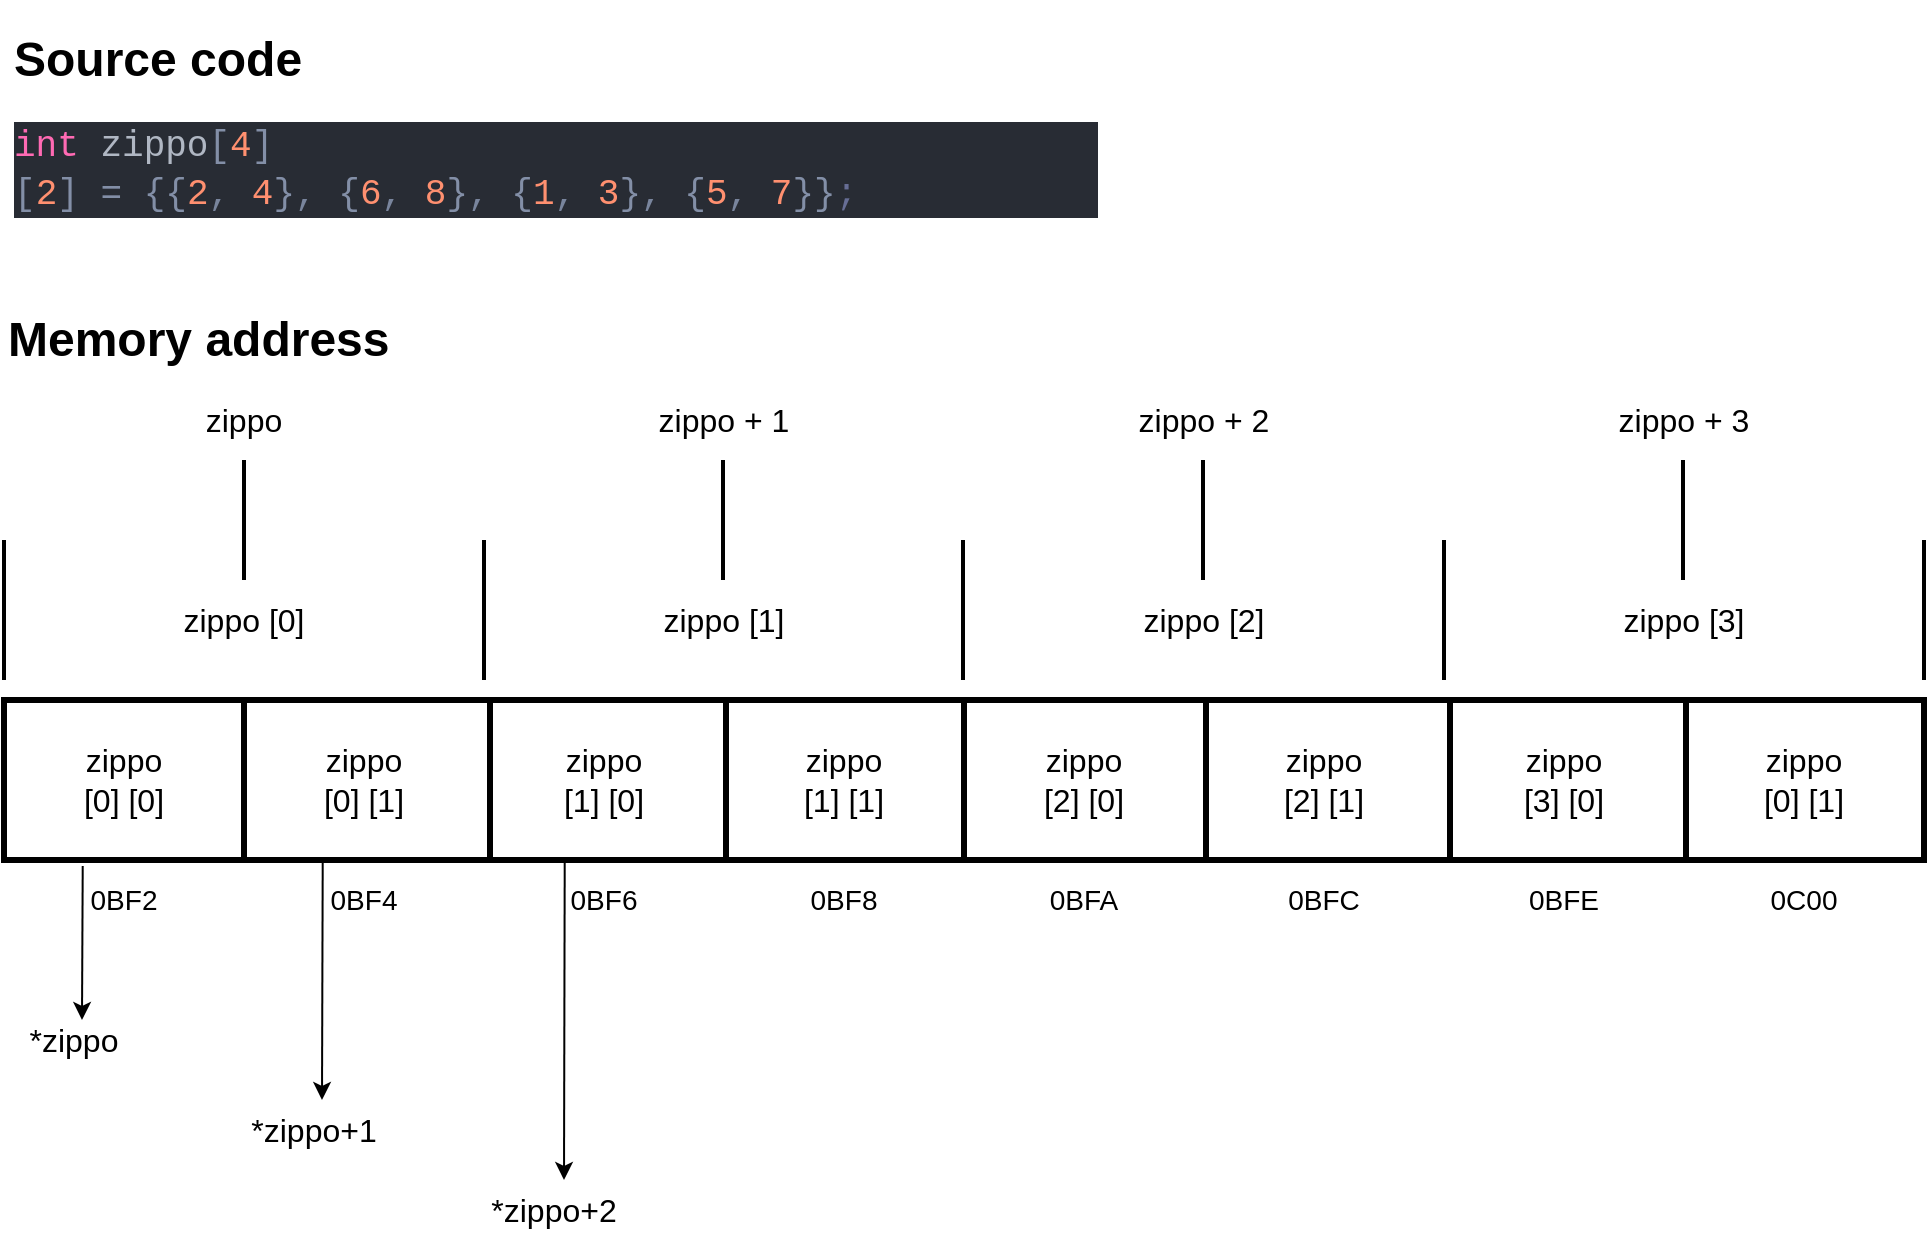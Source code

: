 <mxfile version="14.7.5" type="github">
  <diagram id="LKf-QqpvdzstYzpTMYsO" name="Page-1">
    <mxGraphModel dx="2249" dy="762" grid="1" gridSize="10" guides="1" tooltips="1" connect="1" arrows="1" fold="1" page="1" pageScale="1" pageWidth="827" pageHeight="1169" math="0" shadow="0">
      <root>
        <mxCell id="0" />
        <mxCell id="1" parent="0" />
        <mxCell id="6OZgjaoG5BjDXJgA3PBl-124" value="" style="shape=table;html=1;whiteSpace=wrap;startSize=0;container=1;collapsible=0;childLayout=tableLayout;strokeWidth=3;" parent="1" vertex="1">
          <mxGeometry y="400" width="960" height="80" as="geometry" />
        </mxCell>
        <mxCell id="6OZgjaoG5BjDXJgA3PBl-125" value="" style="shape=partialRectangle;html=1;whiteSpace=wrap;collapsible=0;dropTarget=0;pointerEvents=0;fillColor=none;top=0;left=0;bottom=0;right=0;points=[[0,0.5],[1,0.5]];portConstraint=eastwest;" parent="6OZgjaoG5BjDXJgA3PBl-124" vertex="1">
          <mxGeometry width="960" height="80" as="geometry" />
        </mxCell>
        <mxCell id="6OZgjaoG5BjDXJgA3PBl-126" value="" style="shape=partialRectangle;html=1;whiteSpace=wrap;connectable=0;overflow=hidden;fillColor=none;top=0;left=0;bottom=0;right=0;" parent="6OZgjaoG5BjDXJgA3PBl-125" vertex="1">
          <mxGeometry width="120" height="80" as="geometry" />
        </mxCell>
        <mxCell id="6OZgjaoG5BjDXJgA3PBl-127" value="" style="shape=partialRectangle;html=1;whiteSpace=wrap;connectable=0;overflow=hidden;fillColor=none;top=0;left=0;bottom=0;right=0;" parent="6OZgjaoG5BjDXJgA3PBl-125" vertex="1">
          <mxGeometry x="120" width="123" height="80" as="geometry" />
        </mxCell>
        <mxCell id="6OZgjaoG5BjDXJgA3PBl-128" value="" style="shape=partialRectangle;html=1;whiteSpace=wrap;connectable=0;overflow=hidden;fillColor=none;top=0;left=0;bottom=0;right=0;" parent="6OZgjaoG5BjDXJgA3PBl-125" vertex="1">
          <mxGeometry x="243" width="118" height="80" as="geometry" />
        </mxCell>
        <mxCell id="6OZgjaoG5BjDXJgA3PBl-129" value="" style="shape=partialRectangle;html=1;whiteSpace=wrap;connectable=0;overflow=hidden;fillColor=none;top=0;left=0;bottom=0;right=0;" parent="6OZgjaoG5BjDXJgA3PBl-125" vertex="1">
          <mxGeometry x="361" width="119" height="80" as="geometry" />
        </mxCell>
        <mxCell id="6OZgjaoG5BjDXJgA3PBl-130" value="" style="shape=partialRectangle;html=1;whiteSpace=wrap;connectable=0;overflow=hidden;fillColor=none;top=0;left=0;bottom=0;right=0;" parent="6OZgjaoG5BjDXJgA3PBl-125" vertex="1">
          <mxGeometry x="480" width="121" height="80" as="geometry" />
        </mxCell>
        <mxCell id="6OZgjaoG5BjDXJgA3PBl-131" value="" style="shape=partialRectangle;html=1;whiteSpace=wrap;connectable=0;overflow=hidden;fillColor=none;top=0;left=0;bottom=0;right=0;" parent="6OZgjaoG5BjDXJgA3PBl-125" vertex="1">
          <mxGeometry x="601" width="122" height="80" as="geometry" />
        </mxCell>
        <mxCell id="6OZgjaoG5BjDXJgA3PBl-132" value="" style="shape=partialRectangle;html=1;whiteSpace=wrap;connectable=0;overflow=hidden;fillColor=none;top=0;left=0;bottom=0;right=0;" parent="6OZgjaoG5BjDXJgA3PBl-125" vertex="1">
          <mxGeometry x="723" width="118" height="80" as="geometry" />
        </mxCell>
        <mxCell id="6OZgjaoG5BjDXJgA3PBl-133" value="" style="shape=partialRectangle;html=1;whiteSpace=wrap;connectable=0;overflow=hidden;fillColor=none;top=0;left=0;bottom=0;right=0;" parent="6OZgjaoG5BjDXJgA3PBl-125" vertex="1">
          <mxGeometry x="841" width="119" height="80" as="geometry" />
        </mxCell>
        <mxCell id="6OZgjaoG5BjDXJgA3PBl-134" value="&lt;font style=&quot;font-size: 16px&quot;&gt;zippo&lt;br&gt;[0] [0]&lt;/font&gt;" style="text;html=1;strokeColor=none;fillColor=none;align=center;verticalAlign=middle;whiteSpace=wrap;rounded=0;" parent="1" vertex="1">
          <mxGeometry x="20" y="420" width="80" height="40" as="geometry" />
        </mxCell>
        <mxCell id="6OZgjaoG5BjDXJgA3PBl-135" value="&lt;font style=&quot;font-size: 16px&quot;&gt;zippo&lt;br&gt;[1] [1]&lt;/font&gt;" style="text;html=1;strokeColor=none;fillColor=none;align=center;verticalAlign=middle;whiteSpace=wrap;rounded=0;" parent="1" vertex="1">
          <mxGeometry x="380" y="420" width="80" height="40" as="geometry" />
        </mxCell>
        <mxCell id="6OZgjaoG5BjDXJgA3PBl-136" value="&lt;font style=&quot;font-size: 16px&quot;&gt;zippo&lt;br&gt;[2] [0]&lt;/font&gt;" style="text;html=1;strokeColor=none;fillColor=none;align=center;verticalAlign=middle;whiteSpace=wrap;rounded=0;" parent="1" vertex="1">
          <mxGeometry x="500" y="420" width="80" height="40" as="geometry" />
        </mxCell>
        <mxCell id="6OZgjaoG5BjDXJgA3PBl-137" value="&lt;font style=&quot;font-size: 16px&quot;&gt;zippo&lt;br&gt;[2] [1]&lt;/font&gt;" style="text;html=1;strokeColor=none;fillColor=none;align=center;verticalAlign=middle;whiteSpace=wrap;rounded=0;" parent="1" vertex="1">
          <mxGeometry x="620" y="420" width="80" height="40" as="geometry" />
        </mxCell>
        <mxCell id="6OZgjaoG5BjDXJgA3PBl-138" value="&lt;font style=&quot;font-size: 16px&quot;&gt;zippo&lt;br&gt;[3] [0]&lt;/font&gt;" style="text;html=1;strokeColor=none;fillColor=none;align=center;verticalAlign=middle;whiteSpace=wrap;rounded=0;" parent="1" vertex="1">
          <mxGeometry x="740" y="420" width="80" height="40" as="geometry" />
        </mxCell>
        <mxCell id="6OZgjaoG5BjDXJgA3PBl-139" value="&lt;font style=&quot;font-size: 16px&quot;&gt;zippo&lt;br&gt;[0] [1]&lt;/font&gt;" style="text;html=1;strokeColor=none;fillColor=none;align=center;verticalAlign=middle;whiteSpace=wrap;rounded=0;" parent="1" vertex="1">
          <mxGeometry x="860" y="420" width="80" height="40" as="geometry" />
        </mxCell>
        <mxCell id="6OZgjaoG5BjDXJgA3PBl-140" value="&lt;font style=&quot;font-size: 16px&quot;&gt;zippo&lt;br&gt;[0] [1]&lt;/font&gt;" style="text;html=1;strokeColor=none;fillColor=none;align=center;verticalAlign=middle;whiteSpace=wrap;rounded=0;" parent="1" vertex="1">
          <mxGeometry x="140" y="420" width="80" height="40" as="geometry" />
        </mxCell>
        <mxCell id="6OZgjaoG5BjDXJgA3PBl-141" value="&lt;font style=&quot;font-size: 16px&quot;&gt;zippo&lt;br&gt;[1] [0]&lt;/font&gt;" style="text;html=1;strokeColor=none;fillColor=none;align=center;verticalAlign=middle;whiteSpace=wrap;rounded=0;" parent="1" vertex="1">
          <mxGeometry x="260" y="420" width="80" height="40" as="geometry" />
        </mxCell>
        <mxCell id="44Ae4EEnYGvYs0w54rs8-2" value="&lt;font style=&quot;font-size: 16px&quot;&gt;*zippo&lt;/font&gt;" style="text;html=1;strokeColor=none;fillColor=none;align=center;verticalAlign=middle;whiteSpace=wrap;rounded=0;" vertex="1" parent="1">
          <mxGeometry x="10" y="560" width="50" height="20" as="geometry" />
        </mxCell>
        <mxCell id="44Ae4EEnYGvYs0w54rs8-7" value="" style="endArrow=classic;html=1;exitX=0.041;exitY=1.038;exitDx=0;exitDy=0;exitPerimeter=0;" edge="1" parent="1" source="6OZgjaoG5BjDXJgA3PBl-125">
          <mxGeometry width="50" height="50" relative="1" as="geometry">
            <mxPoint x="290" y="650" as="sourcePoint" />
            <mxPoint x="39" y="560" as="targetPoint" />
          </mxGeometry>
        </mxCell>
        <mxCell id="44Ae4EEnYGvYs0w54rs8-8" value="&lt;font style=&quot;font-size: 14px&quot;&gt;0BF2&lt;/font&gt;" style="text;html=1;strokeColor=none;fillColor=none;align=center;verticalAlign=middle;whiteSpace=wrap;rounded=0;" vertex="1" parent="1">
          <mxGeometry x="40" y="490" width="40" height="20" as="geometry" />
        </mxCell>
        <mxCell id="44Ae4EEnYGvYs0w54rs8-9" value="&lt;font style=&quot;font-size: 14px&quot;&gt;0BF4&lt;/font&gt;" style="text;html=1;strokeColor=none;fillColor=none;align=center;verticalAlign=middle;whiteSpace=wrap;rounded=0;" vertex="1" parent="1">
          <mxGeometry x="160" y="490" width="40" height="20" as="geometry" />
        </mxCell>
        <mxCell id="44Ae4EEnYGvYs0w54rs8-10" value="&lt;font style=&quot;font-size: 14px&quot;&gt;0BF6&lt;/font&gt;" style="text;html=1;strokeColor=none;fillColor=none;align=center;verticalAlign=middle;whiteSpace=wrap;rounded=0;" vertex="1" parent="1">
          <mxGeometry x="280" y="490" width="40" height="20" as="geometry" />
        </mxCell>
        <mxCell id="44Ae4EEnYGvYs0w54rs8-11" value="&lt;font style=&quot;font-size: 14px&quot;&gt;0BF8&lt;/font&gt;" style="text;html=1;strokeColor=none;fillColor=none;align=center;verticalAlign=middle;whiteSpace=wrap;rounded=0;" vertex="1" parent="1">
          <mxGeometry x="400" y="490" width="40" height="20" as="geometry" />
        </mxCell>
        <mxCell id="44Ae4EEnYGvYs0w54rs8-12" value="&lt;font style=&quot;font-size: 14px&quot;&gt;0BFA&lt;/font&gt;" style="text;html=1;strokeColor=none;fillColor=none;align=center;verticalAlign=middle;whiteSpace=wrap;rounded=0;" vertex="1" parent="1">
          <mxGeometry x="520" y="490" width="40" height="20" as="geometry" />
        </mxCell>
        <mxCell id="44Ae4EEnYGvYs0w54rs8-13" value="&lt;font style=&quot;font-size: 14px&quot;&gt;0BFC&lt;/font&gt;" style="text;html=1;strokeColor=none;fillColor=none;align=center;verticalAlign=middle;whiteSpace=wrap;rounded=0;" vertex="1" parent="1">
          <mxGeometry x="640" y="490" width="40" height="20" as="geometry" />
        </mxCell>
        <mxCell id="44Ae4EEnYGvYs0w54rs8-14" value="&lt;font style=&quot;font-size: 14px&quot;&gt;0BFE&lt;/font&gt;" style="text;html=1;strokeColor=none;fillColor=none;align=center;verticalAlign=middle;whiteSpace=wrap;rounded=0;" vertex="1" parent="1">
          <mxGeometry x="760" y="490" width="40" height="20" as="geometry" />
        </mxCell>
        <mxCell id="44Ae4EEnYGvYs0w54rs8-15" value="&lt;font style=&quot;font-size: 14px&quot;&gt;0C00&lt;/font&gt;" style="text;html=1;strokeColor=none;fillColor=none;align=center;verticalAlign=middle;whiteSpace=wrap;rounded=0;" vertex="1" parent="1">
          <mxGeometry x="880" y="490" width="40" height="20" as="geometry" />
        </mxCell>
        <mxCell id="44Ae4EEnYGvYs0w54rs8-17" value="" style="endArrow=classic;html=1;exitX=0.041;exitY=1.038;exitDx=0;exitDy=0;exitPerimeter=0;" edge="1" parent="1">
          <mxGeometry width="50" height="50" relative="1" as="geometry">
            <mxPoint x="159.36" y="480.0" as="sourcePoint" />
            <mxPoint x="159" y="600" as="targetPoint" />
          </mxGeometry>
        </mxCell>
        <mxCell id="44Ae4EEnYGvYs0w54rs8-18" value="&lt;font style=&quot;font-size: 16px&quot;&gt;*zippo+1&lt;/font&gt;" style="text;html=1;strokeColor=none;fillColor=none;align=center;verticalAlign=middle;whiteSpace=wrap;rounded=0;" vertex="1" parent="1">
          <mxGeometry x="120" y="600" width="70" height="30" as="geometry" />
        </mxCell>
        <mxCell id="44Ae4EEnYGvYs0w54rs8-19" value="" style="endArrow=classic;html=1;exitX=0.041;exitY=1.038;exitDx=0;exitDy=0;exitPerimeter=0;" edge="1" parent="1">
          <mxGeometry width="50" height="50" relative="1" as="geometry">
            <mxPoint x="280.36" y="480" as="sourcePoint" />
            <mxPoint x="280" y="640" as="targetPoint" />
          </mxGeometry>
        </mxCell>
        <mxCell id="44Ae4EEnYGvYs0w54rs8-20" value="&lt;font style=&quot;font-size: 16px&quot;&gt;*zippo+2&lt;/font&gt;" style="text;html=1;strokeColor=none;fillColor=none;align=center;verticalAlign=middle;whiteSpace=wrap;rounded=0;" vertex="1" parent="1">
          <mxGeometry x="240" y="640" width="70" height="30" as="geometry" />
        </mxCell>
        <mxCell id="44Ae4EEnYGvYs0w54rs8-21" value="" style="endArrow=none;html=1;strokeWidth=2;" edge="1" parent="1">
          <mxGeometry width="50" height="50" relative="1" as="geometry">
            <mxPoint y="390" as="sourcePoint" />
            <mxPoint y="320" as="targetPoint" />
          </mxGeometry>
        </mxCell>
        <mxCell id="44Ae4EEnYGvYs0w54rs8-23" value="" style="endArrow=none;html=1;strokeWidth=2;" edge="1" parent="1">
          <mxGeometry width="50" height="50" relative="1" as="geometry">
            <mxPoint x="479.5" y="390" as="sourcePoint" />
            <mxPoint x="479.5" y="320" as="targetPoint" />
          </mxGeometry>
        </mxCell>
        <mxCell id="44Ae4EEnYGvYs0w54rs8-25" value="" style="endArrow=none;html=1;strokeWidth=2;" edge="1" parent="1">
          <mxGeometry width="50" height="50" relative="1" as="geometry">
            <mxPoint x="240" y="390" as="sourcePoint" />
            <mxPoint x="240" y="320" as="targetPoint" />
          </mxGeometry>
        </mxCell>
        <mxCell id="44Ae4EEnYGvYs0w54rs8-28" value="" style="endArrow=none;html=1;strokeWidth=2;" edge="1" parent="1">
          <mxGeometry width="50" height="50" relative="1" as="geometry">
            <mxPoint x="720" y="390" as="sourcePoint" />
            <mxPoint x="720" y="320" as="targetPoint" />
          </mxGeometry>
        </mxCell>
        <mxCell id="44Ae4EEnYGvYs0w54rs8-30" value="" style="endArrow=none;html=1;strokeWidth=2;" edge="1" parent="1">
          <mxGeometry width="50" height="50" relative="1" as="geometry">
            <mxPoint x="960" y="390" as="sourcePoint" />
            <mxPoint x="960" y="320" as="targetPoint" />
          </mxGeometry>
        </mxCell>
        <mxCell id="44Ae4EEnYGvYs0w54rs8-31" value="&lt;font style=&quot;font-size: 16px&quot;&gt;zippo [0]&lt;/font&gt;" style="text;html=1;strokeColor=none;fillColor=none;align=center;verticalAlign=middle;whiteSpace=wrap;rounded=0;" vertex="1" parent="1">
          <mxGeometry x="80" y="340" width="80" height="40" as="geometry" />
        </mxCell>
        <mxCell id="44Ae4EEnYGvYs0w54rs8-32" value="&lt;font style=&quot;font-size: 16px&quot;&gt;zippo [3]&lt;/font&gt;" style="text;html=1;strokeColor=none;fillColor=none;align=center;verticalAlign=middle;whiteSpace=wrap;rounded=0;" vertex="1" parent="1">
          <mxGeometry x="800" y="340" width="80" height="40" as="geometry" />
        </mxCell>
        <mxCell id="44Ae4EEnYGvYs0w54rs8-33" value="&lt;font style=&quot;font-size: 16px&quot;&gt;zippo [2]&lt;/font&gt;" style="text;html=1;strokeColor=none;fillColor=none;align=center;verticalAlign=middle;whiteSpace=wrap;rounded=0;" vertex="1" parent="1">
          <mxGeometry x="560" y="340" width="80" height="40" as="geometry" />
        </mxCell>
        <mxCell id="44Ae4EEnYGvYs0w54rs8-34" value="&lt;font style=&quot;font-size: 16px&quot;&gt;zippo [1]&lt;/font&gt;" style="text;html=1;strokeColor=none;fillColor=none;align=center;verticalAlign=middle;whiteSpace=wrap;rounded=0;" vertex="1" parent="1">
          <mxGeometry x="320" y="340" width="80" height="40" as="geometry" />
        </mxCell>
        <mxCell id="44Ae4EEnYGvYs0w54rs8-35" value="" style="endArrow=none;html=1;strokeWidth=2;" edge="1" parent="1">
          <mxGeometry width="50" height="50" relative="1" as="geometry">
            <mxPoint x="120" y="340" as="sourcePoint" />
            <mxPoint x="120" y="280" as="targetPoint" />
          </mxGeometry>
        </mxCell>
        <mxCell id="44Ae4EEnYGvYs0w54rs8-36" value="" style="endArrow=none;html=1;strokeWidth=2;" edge="1" parent="1">
          <mxGeometry width="50" height="50" relative="1" as="geometry">
            <mxPoint x="839.5" y="340" as="sourcePoint" />
            <mxPoint x="839.5" y="280" as="targetPoint" />
          </mxGeometry>
        </mxCell>
        <mxCell id="44Ae4EEnYGvYs0w54rs8-37" value="" style="endArrow=none;html=1;strokeWidth=2;" edge="1" parent="1">
          <mxGeometry width="50" height="50" relative="1" as="geometry">
            <mxPoint x="599.5" y="340" as="sourcePoint" />
            <mxPoint x="599.5" y="280" as="targetPoint" />
          </mxGeometry>
        </mxCell>
        <mxCell id="44Ae4EEnYGvYs0w54rs8-38" value="" style="endArrow=none;html=1;strokeWidth=2;" edge="1" parent="1">
          <mxGeometry width="50" height="50" relative="1" as="geometry">
            <mxPoint x="359.5" y="340" as="sourcePoint" />
            <mxPoint x="359.5" y="280" as="targetPoint" />
          </mxGeometry>
        </mxCell>
        <mxCell id="44Ae4EEnYGvYs0w54rs8-39" value="&lt;font style=&quot;font-size: 16px&quot;&gt;zippo&lt;/font&gt;" style="text;html=1;strokeColor=none;fillColor=none;align=center;verticalAlign=middle;whiteSpace=wrap;rounded=0;" vertex="1" parent="1">
          <mxGeometry x="80" y="240" width="80" height="40" as="geometry" />
        </mxCell>
        <mxCell id="44Ae4EEnYGvYs0w54rs8-40" value="&lt;font style=&quot;font-size: 16px&quot;&gt;zippo + 1&lt;/font&gt;" style="text;html=1;strokeColor=none;fillColor=none;align=center;verticalAlign=middle;whiteSpace=wrap;rounded=0;" vertex="1" parent="1">
          <mxGeometry x="320" y="240" width="80" height="40" as="geometry" />
        </mxCell>
        <mxCell id="44Ae4EEnYGvYs0w54rs8-41" value="&lt;font style=&quot;font-size: 16px&quot;&gt;zippo + 2&lt;/font&gt;" style="text;html=1;strokeColor=none;fillColor=none;align=center;verticalAlign=middle;whiteSpace=wrap;rounded=0;" vertex="1" parent="1">
          <mxGeometry x="560" y="240" width="80" height="40" as="geometry" />
        </mxCell>
        <mxCell id="44Ae4EEnYGvYs0w54rs8-42" value="&lt;font style=&quot;font-size: 16px&quot;&gt;zippo + 3&lt;/font&gt;" style="text;html=1;strokeColor=none;fillColor=none;align=center;verticalAlign=middle;whiteSpace=wrap;rounded=0;" vertex="1" parent="1">
          <mxGeometry x="800" y="240" width="80" height="40" as="geometry" />
        </mxCell>
        <mxCell id="44Ae4EEnYGvYs0w54rs8-43" value="&lt;h1&gt;Source code&lt;/h1&gt;&lt;div&gt;&lt;div style=&quot;color: rgb(157 , 165 , 179) ; background-color: rgb(40 , 44 , 52) ; font-family: &amp;#34;consolas&amp;#34; , &amp;#34;courier new&amp;#34; , monospace ; font-size: 18px ; line-height: 24px&quot;&gt;&lt;span style=&quot;color: #ff6ab3&quot;&gt;int&lt;/span&gt;&lt;span style=&quot;color: #b0b7c3&quot;&gt;&amp;nbsp;&lt;/span&gt;&lt;span style=&quot;color: #b0b7c3&quot;&gt;zippo&lt;/span&gt;&lt;span style=&quot;color: #838fa7&quot;&gt;[&lt;/span&gt;&lt;span style=&quot;color: #ff9070&quot;&gt;4&lt;/span&gt;&lt;span style=&quot;color: #838fa7&quot;&gt;][&lt;/span&gt;&lt;span style=&quot;color: #ff9070&quot;&gt;2&lt;/span&gt;&lt;span style=&quot;color: #838fa7&quot;&gt;]&lt;/span&gt;&lt;span style=&quot;color: #b0b7c3&quot;&gt;&amp;nbsp;&lt;/span&gt;&lt;span style=&quot;color: #838fa7&quot;&gt;=&lt;/span&gt;&lt;span style=&quot;color: #b0b7c3&quot;&gt;&amp;nbsp;&lt;/span&gt;&lt;span style=&quot;color: #838fa7&quot;&gt;{{&lt;/span&gt;&lt;span style=&quot;color: #ff9070&quot;&gt;2&lt;/span&gt;&lt;span style=&quot;color: #79859d&quot;&gt;,&lt;/span&gt;&lt;span style=&quot;color: #b0b7c3&quot;&gt;&amp;nbsp;&lt;/span&gt;&lt;span style=&quot;color: #ff9070&quot;&gt;4&lt;/span&gt;&lt;span style=&quot;color: #838fa7&quot;&gt;}&lt;/span&gt;&lt;span style=&quot;color: #79859d&quot;&gt;,&lt;/span&gt;&lt;span style=&quot;color: #b0b7c3&quot;&gt;&amp;nbsp;&lt;/span&gt;&lt;span style=&quot;color: #838fa7&quot;&gt;{&lt;/span&gt;&lt;span style=&quot;color: #ff9070&quot;&gt;6&lt;/span&gt;&lt;span style=&quot;color: #79859d&quot;&gt;,&lt;/span&gt;&lt;span style=&quot;color: #b0b7c3&quot;&gt;&amp;nbsp;&lt;/span&gt;&lt;span style=&quot;color: #ff9070&quot;&gt;8&lt;/span&gt;&lt;span style=&quot;color: #838fa7&quot;&gt;}&lt;/span&gt;&lt;span style=&quot;color: #79859d&quot;&gt;,&lt;/span&gt;&lt;span style=&quot;color: #b0b7c3&quot;&gt;&amp;nbsp;&lt;/span&gt;&lt;span style=&quot;color: #838fa7&quot;&gt;{&lt;/span&gt;&lt;span style=&quot;color: #ff9070&quot;&gt;1&lt;/span&gt;&lt;span style=&quot;color: #79859d&quot;&gt;,&lt;/span&gt;&lt;span style=&quot;color: #b0b7c3&quot;&gt;&amp;nbsp;&lt;/span&gt;&lt;span style=&quot;color: #ff9070&quot;&gt;3&lt;/span&gt;&lt;span style=&quot;color: #838fa7&quot;&gt;}&lt;/span&gt;&lt;span style=&quot;color: #79859d&quot;&gt;,&lt;/span&gt;&lt;span style=&quot;color: #b0b7c3&quot;&gt;&amp;nbsp;&lt;/span&gt;&lt;span style=&quot;color: #838fa7&quot;&gt;{&lt;/span&gt;&lt;span style=&quot;color: #ff9070&quot;&gt;5&lt;/span&gt;&lt;span style=&quot;color: #79859d&quot;&gt;,&lt;/span&gt;&lt;span style=&quot;color: #b0b7c3&quot;&gt;&amp;nbsp;&lt;/span&gt;&lt;span style=&quot;color: #ff9070&quot;&gt;7&lt;/span&gt;&lt;span style=&quot;color: #838fa7&quot;&gt;}}&lt;/span&gt;&lt;span style=&quot;color: #676e95&quot;&gt;;&lt;/span&gt;&lt;/div&gt;&lt;/div&gt;" style="text;html=1;strokeColor=none;fillColor=none;spacing=5;spacingTop=-20;whiteSpace=wrap;overflow=hidden;rounded=0;" vertex="1" parent="1">
          <mxGeometry y="60" width="550" height="100" as="geometry" />
        </mxCell>
        <mxCell id="44Ae4EEnYGvYs0w54rs8-44" value="&lt;font style=&quot;font-size: 24px&quot;&gt;&lt;b&gt;Memory address&lt;/b&gt;&lt;/font&gt;" style="text;html=1;strokeColor=none;fillColor=none;align=left;verticalAlign=middle;whiteSpace=wrap;rounded=0;" vertex="1" parent="1">
          <mxGeometry y="200" width="200" height="40" as="geometry" />
        </mxCell>
      </root>
    </mxGraphModel>
  </diagram>
</mxfile>
